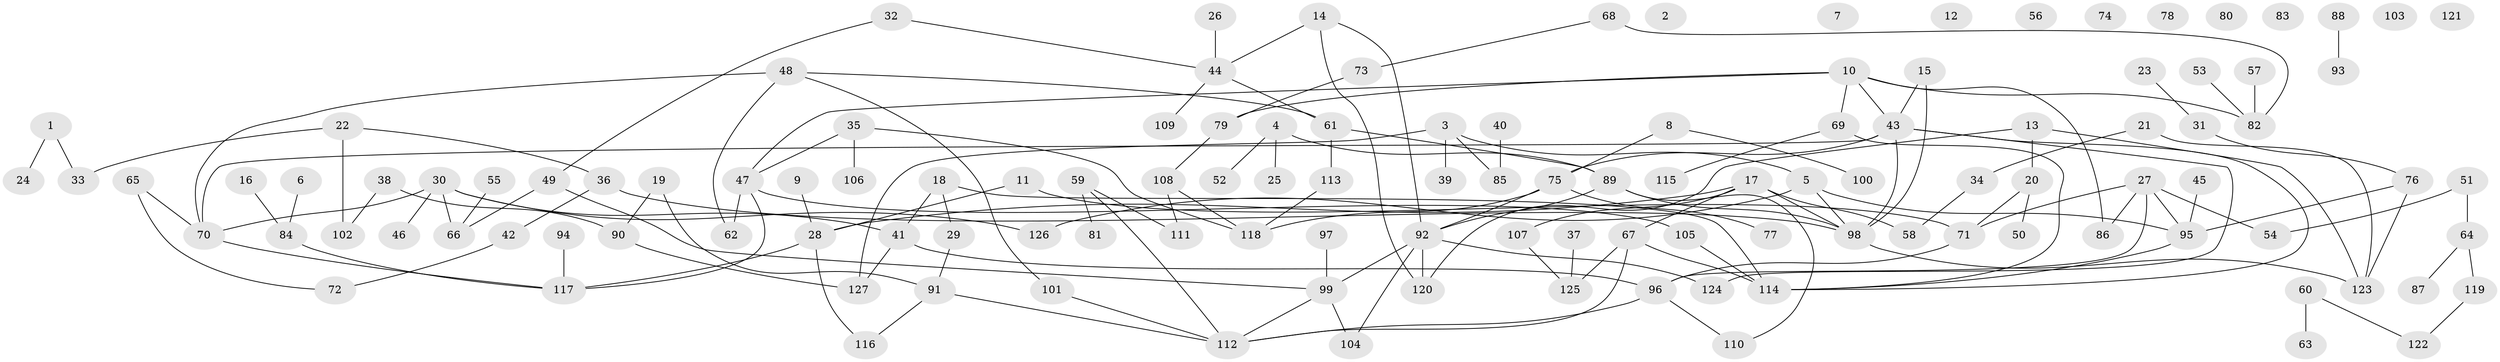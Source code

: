 // Generated by graph-tools (version 1.1) at 2025/33/03/09/25 02:33:33]
// undirected, 127 vertices, 157 edges
graph export_dot {
graph [start="1"]
  node [color=gray90,style=filled];
  1;
  2;
  3;
  4;
  5;
  6;
  7;
  8;
  9;
  10;
  11;
  12;
  13;
  14;
  15;
  16;
  17;
  18;
  19;
  20;
  21;
  22;
  23;
  24;
  25;
  26;
  27;
  28;
  29;
  30;
  31;
  32;
  33;
  34;
  35;
  36;
  37;
  38;
  39;
  40;
  41;
  42;
  43;
  44;
  45;
  46;
  47;
  48;
  49;
  50;
  51;
  52;
  53;
  54;
  55;
  56;
  57;
  58;
  59;
  60;
  61;
  62;
  63;
  64;
  65;
  66;
  67;
  68;
  69;
  70;
  71;
  72;
  73;
  74;
  75;
  76;
  77;
  78;
  79;
  80;
  81;
  82;
  83;
  84;
  85;
  86;
  87;
  88;
  89;
  90;
  91;
  92;
  93;
  94;
  95;
  96;
  97;
  98;
  99;
  100;
  101;
  102;
  103;
  104;
  105;
  106;
  107;
  108;
  109;
  110;
  111;
  112;
  113;
  114;
  115;
  116;
  117;
  118;
  119;
  120;
  121;
  122;
  123;
  124;
  125;
  126;
  127;
  1 -- 24;
  1 -- 33;
  3 -- 5;
  3 -- 39;
  3 -- 85;
  3 -- 127;
  4 -- 25;
  4 -- 52;
  4 -- 89;
  5 -- 95;
  5 -- 98;
  5 -- 126;
  6 -- 84;
  8 -- 75;
  8 -- 100;
  9 -- 28;
  10 -- 43;
  10 -- 47;
  10 -- 69;
  10 -- 79;
  10 -- 82;
  10 -- 86;
  11 -- 28;
  11 -- 71;
  13 -- 20;
  13 -- 120;
  13 -- 123;
  14 -- 44;
  14 -- 92;
  14 -- 120;
  15 -- 43;
  15 -- 98;
  16 -- 84;
  17 -- 28;
  17 -- 58;
  17 -- 67;
  17 -- 98;
  17 -- 107;
  18 -- 29;
  18 -- 41;
  18 -- 114;
  19 -- 90;
  19 -- 91;
  20 -- 50;
  20 -- 71;
  21 -- 34;
  21 -- 123;
  22 -- 33;
  22 -- 36;
  22 -- 102;
  23 -- 31;
  26 -- 44;
  27 -- 54;
  27 -- 71;
  27 -- 86;
  27 -- 95;
  27 -- 96;
  28 -- 116;
  28 -- 117;
  29 -- 91;
  30 -- 41;
  30 -- 46;
  30 -- 66;
  30 -- 70;
  30 -- 126;
  31 -- 76;
  32 -- 44;
  32 -- 49;
  34 -- 58;
  35 -- 47;
  35 -- 106;
  35 -- 118;
  36 -- 42;
  36 -- 98;
  37 -- 125;
  38 -- 90;
  38 -- 102;
  40 -- 85;
  41 -- 96;
  41 -- 127;
  42 -- 72;
  43 -- 70;
  43 -- 75;
  43 -- 98;
  43 -- 114;
  43 -- 124;
  44 -- 61;
  44 -- 109;
  45 -- 95;
  47 -- 62;
  47 -- 105;
  47 -- 117;
  48 -- 61;
  48 -- 62;
  48 -- 70;
  48 -- 101;
  49 -- 66;
  49 -- 99;
  51 -- 54;
  51 -- 64;
  53 -- 82;
  55 -- 66;
  57 -- 82;
  59 -- 81;
  59 -- 111;
  59 -- 112;
  60 -- 63;
  60 -- 122;
  61 -- 89;
  61 -- 113;
  64 -- 87;
  64 -- 119;
  65 -- 70;
  65 -- 72;
  67 -- 112;
  67 -- 114;
  67 -- 125;
  68 -- 73;
  68 -- 82;
  69 -- 114;
  69 -- 115;
  70 -- 117;
  71 -- 96;
  73 -- 79;
  75 -- 77;
  75 -- 92;
  75 -- 118;
  76 -- 95;
  76 -- 123;
  79 -- 108;
  84 -- 117;
  88 -- 93;
  89 -- 92;
  89 -- 98;
  89 -- 110;
  90 -- 127;
  91 -- 112;
  91 -- 116;
  92 -- 99;
  92 -- 104;
  92 -- 120;
  92 -- 124;
  94 -- 117;
  95 -- 114;
  96 -- 110;
  96 -- 112;
  97 -- 99;
  98 -- 123;
  99 -- 104;
  99 -- 112;
  101 -- 112;
  105 -- 114;
  107 -- 125;
  108 -- 111;
  108 -- 118;
  113 -- 118;
  119 -- 122;
}
